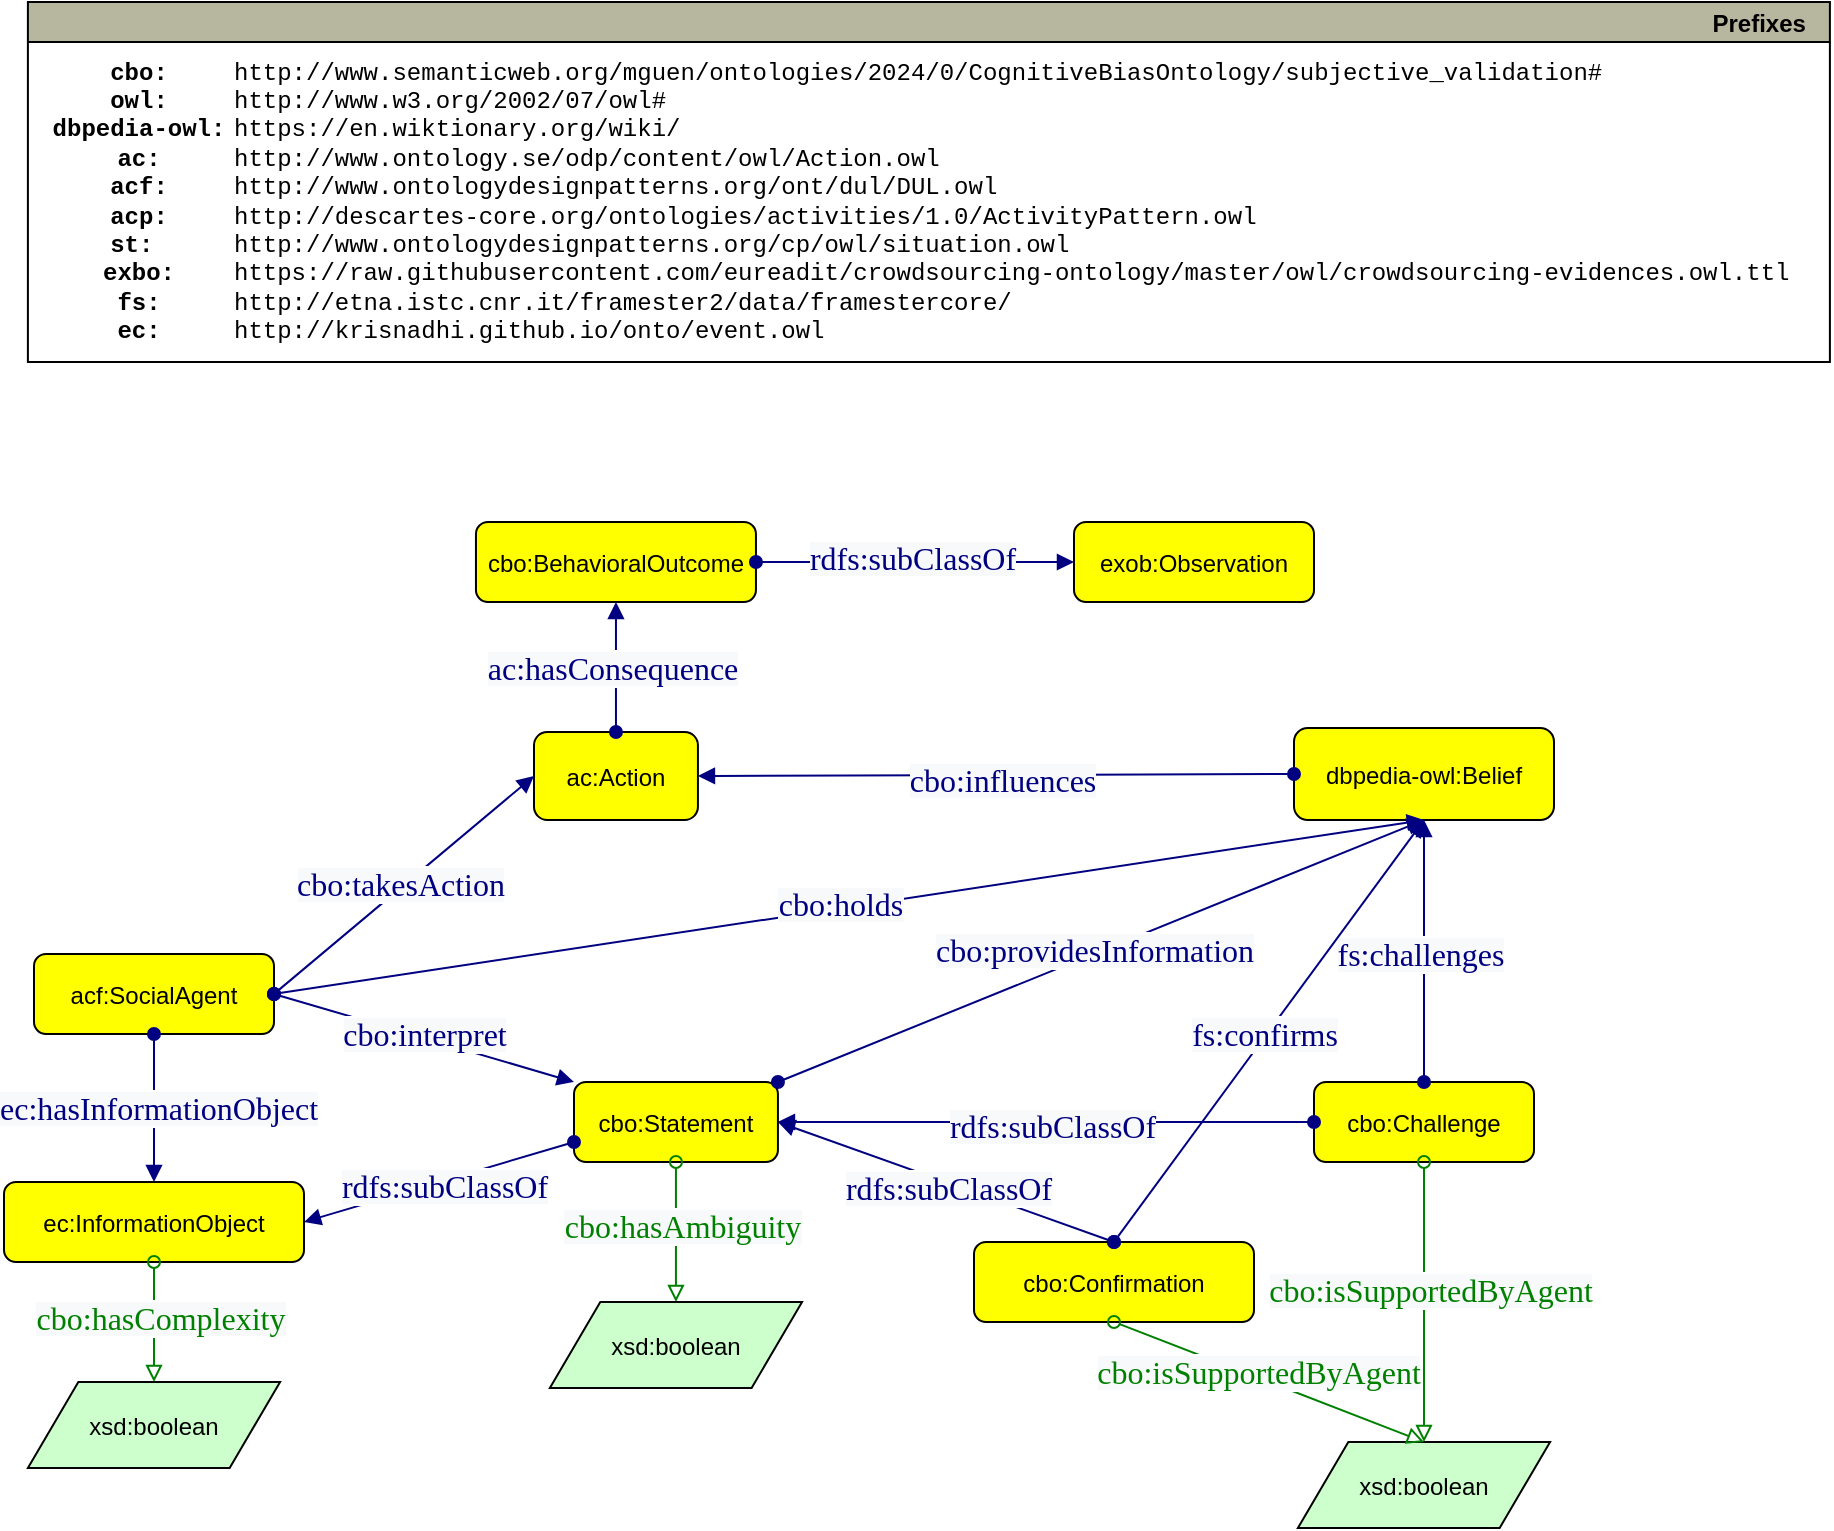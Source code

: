 <mxfile version="23.1.6" type="device">
  <diagram id="iQGNSwcvnQHqKglz7UHu" name="Pagina-1">
    <mxGraphModel dx="2145" dy="551" grid="1" gridSize="10" guides="1" tooltips="1" connect="1" arrows="1" fold="1" page="1" pageScale="1" pageWidth="827" pageHeight="1169" math="0" shadow="0">
      <root>
        <mxCell id="0" />
        <mxCell id="1" parent="0" />
        <mxCell id="FK0_PZGhbqb7LRUpvVdC-25" value="Prefixes" style="graphMlID=n0;shape=swimlane;startSize=20;fillColor=#b7b69e;strokeColor=#000000;strokeWidth=1.0;align=right;spacingRight=10;fontStyle=1" parent="1" vertex="1">
          <mxGeometry x="-13.05" y="220" width="901" height="180" as="geometry" />
        </mxCell>
        <mxCell id="FK0_PZGhbqb7LRUpvVdC-26" value="&lt;b&gt;cbo:&lt;br&gt;owl:&lt;br&gt;dbpedia-owl:&lt;br&gt;&lt;/b&gt;&lt;b style=&quot;border-color: var(--border-color);&quot;&gt;ac:&lt;br style=&quot;border-color: var(--border-color);&quot;&gt;acf:&lt;br style=&quot;border-color: var(--border-color);&quot;&gt;acp:&lt;br style=&quot;border-color: var(--border-color);&quot;&gt;st:&lt;/b&gt;&lt;b&gt;&amp;nbsp;&lt;br&gt;exbo:&lt;br&gt;fs:&lt;br&gt;ec:&lt;br&gt;&lt;/b&gt;" style="text;html=1;align=center;verticalAlign=middle;resizable=0;points=[];autosize=1;fontFamily=Courier New;" parent="FK0_PZGhbqb7LRUpvVdC-25" vertex="1">
          <mxGeometry x="-0.004" y="20.0" width="110" height="160" as="geometry" />
        </mxCell>
        <mxCell id="FK0_PZGhbqb7LRUpvVdC-27" value="http://www.semanticweb.org/mguen/ontologies/2024/0/CognitiveBiasOntology/subjective_validation#&lt;br&gt;http://www.w3.org/2002/07/owl#&lt;br&gt;https://en.wiktionary.org/wiki/&lt;br style=&quot;border-color: var(--border-color);&quot;&gt;http://www.ontology.se/odp/content/owl/Action.owl&lt;br style=&quot;border-color: var(--border-color);&quot;&gt;http://www.ontologydesignpatterns.org/ont/dul/DUL.owl&lt;br style=&quot;border-color: var(--border-color);&quot;&gt;http://descartes-core.org/ontologies/activities/1.0/ActivityPattern.owl&lt;br style=&quot;border-color: var(--border-color);&quot;&gt;http://www.ontologydesignpatterns.org/cp/owl/situation.owl&lt;br&gt;https://raw.githubusercontent.com/eureadit/crowdsourcing-ontology/master/owl/crowdsourcing-evidences.owl.ttl&lt;br&gt;http://etna.istc.cnr.it/framester2/data/framestercore/&lt;br&gt;http://krisnadhi.github.io/onto/event.owl" style="text;html=1;align=left;verticalAlign=middle;resizable=0;points=[];autosize=1;fontFamily=Courier New;" parent="FK0_PZGhbqb7LRUpvVdC-25" vertex="1">
          <mxGeometry x="100.996" y="20.0" width="800" height="160" as="geometry" />
        </mxCell>
        <mxCell id="XbOm65sPVmNjpE3-k6f0-1" value="ac:Action" style="graphMlID=n4;shape=rect;rounded=1;arcsize=30;fillColor=#ffff00;strokeColor=#000000;strokeWidth=1.0" parent="1" vertex="1">
          <mxGeometry x="240" y="585" width="81.968" height="44" as="geometry" />
        </mxCell>
        <mxCell id="XbOm65sPVmNjpE3-k6f0-2" value="dbpedia-owl:Belief" style="graphMlID=n4;shape=rect;rounded=1;arcsize=30;fillColor=#ffff00;strokeColor=#000000;strokeWidth=1.0" parent="1" vertex="1">
          <mxGeometry x="620" y="583" width="130" height="46" as="geometry" />
        </mxCell>
        <mxCell id="XbOm65sPVmNjpE3-k6f0-4" value="cbo:Confirmation" style="graphMlID=n4;shape=rect;rounded=1;arcsize=30;fillColor=#ffff00;strokeColor=#000000;strokeWidth=1.0" parent="1" vertex="1">
          <mxGeometry x="460" y="840" width="140" height="40" as="geometry" />
        </mxCell>
        <mxCell id="XbOm65sPVmNjpE3-k6f0-5" value="cbo:Challenge" style="graphMlID=n4;shape=rect;rounded=1;arcsize=30;fillColor=#ffff00;strokeColor=#000000;strokeWidth=1.0" parent="1" vertex="1">
          <mxGeometry x="630" y="760" width="110" height="40" as="geometry" />
        </mxCell>
        <mxCell id="XbOm65sPVmNjpE3-k6f0-6" value="ec:InformationObject" style="graphMlID=n4;shape=rect;rounded=1;arcsize=30;fillColor=#ffff00;strokeColor=#000000;strokeWidth=1.0" parent="1" vertex="1">
          <mxGeometry x="-25" y="810" width="150" height="40" as="geometry" />
        </mxCell>
        <mxCell id="XbOm65sPVmNjpE3-k6f0-8" value="cbo:Statement" style="graphMlID=n4;shape=rect;rounded=1;arcsize=30;fillColor=#ffff00;strokeColor=#000000;strokeWidth=1.0" parent="1" vertex="1">
          <mxGeometry x="260" y="760" width="101.97" height="40" as="geometry" />
        </mxCell>
        <mxCell id="i1EKOqoUmg5Az1GfvQWz-1" value="" style="graphMlID=e0;rounded=0;endArrow=block;strokeColor=#000080;strokeWidth=1.0;startArrow=oval;startFill=1;endFill=1;exitX=0.5;exitY=0;exitDx=0;exitDy=0;entryX=0.5;entryY=1;entryDx=0;entryDy=0;" parent="1" source="XbOm65sPVmNjpE3-k6f0-5" target="XbOm65sPVmNjpE3-k6f0-2" edge="1">
          <mxGeometry relative="1" as="geometry">
            <mxPoint x="390" y="710.082" as="sourcePoint" />
            <mxPoint x="541" y="710" as="targetPoint" />
          </mxGeometry>
        </mxCell>
        <mxCell id="i1EKOqoUmg5Az1GfvQWz-2" value="&lt;span style=&quot;color: rgb(0 , 0 , 128) ; font-family: &amp;quot;dialog&amp;quot; ; font-size: 16px ; background-color: rgb(248 , 249 , 250)&quot;&gt;fs:challenges&lt;/span&gt;" style="text;html=1;align=center;verticalAlign=middle;resizable=0;points=[];labelBackgroundColor=#ffffff;" parent="i1EKOqoUmg5Az1GfvQWz-1" vertex="1" connectable="0">
          <mxGeometry x="-0.017" y="2" relative="1" as="geometry">
            <mxPoint as="offset" />
          </mxGeometry>
        </mxCell>
        <mxCell id="i1EKOqoUmg5Az1GfvQWz-3" value="" style="graphMlID=e0;rounded=0;endArrow=block;strokeColor=#000080;strokeWidth=1.0;startArrow=oval;startFill=1;endFill=1;exitX=0.5;exitY=0;exitDx=0;exitDy=0;entryX=0.5;entryY=1;entryDx=0;entryDy=0;" parent="1" source="XbOm65sPVmNjpE3-k6f0-4" target="XbOm65sPVmNjpE3-k6f0-2" edge="1">
          <mxGeometry relative="1" as="geometry">
            <mxPoint x="570" y="710.082" as="sourcePoint" />
            <mxPoint x="721" y="710" as="targetPoint" />
          </mxGeometry>
        </mxCell>
        <mxCell id="i1EKOqoUmg5Az1GfvQWz-4" value="&lt;span style=&quot;color: rgb(0 , 0 , 128) ; font-family: &amp;quot;dialog&amp;quot; ; font-size: 16px ; background-color: rgb(248 , 249 , 250)&quot;&gt;fs:confirms&lt;/span&gt;" style="text;html=1;align=center;verticalAlign=middle;resizable=0;points=[];labelBackgroundColor=#ffffff;" parent="i1EKOqoUmg5Az1GfvQWz-3" vertex="1" connectable="0">
          <mxGeometry x="-0.017" y="2" relative="1" as="geometry">
            <mxPoint as="offset" />
          </mxGeometry>
        </mxCell>
        <mxCell id="i1EKOqoUmg5Az1GfvQWz-5" value="exob:Observation" style="graphMlID=n4;shape=rect;rounded=1;arcsize=30;fillColor=#ffff00;strokeColor=#000000;strokeWidth=1.0" parent="1" vertex="1">
          <mxGeometry x="510" y="480" width="120" height="40" as="geometry" />
        </mxCell>
        <mxCell id="i1EKOqoUmg5Az1GfvQWz-6" value="cbo:BehavioralOutcome" style="graphMlID=n4;shape=rect;rounded=1;arcsize=30;fillColor=#ffff00;strokeColor=#000000;strokeWidth=1.0" parent="1" vertex="1">
          <mxGeometry x="210.98" y="480" width="140" height="40" as="geometry" />
        </mxCell>
        <mxCell id="i1EKOqoUmg5Az1GfvQWz-7" value="acf:SocialAgent" style="graphMlID=n4;shape=rect;rounded=1;arcsize=30;fillColor=#ffff00;strokeColor=#000000;strokeWidth=1.0" parent="1" vertex="1">
          <mxGeometry x="-10" y="696" width="120" height="40" as="geometry" />
        </mxCell>
        <mxCell id="i1EKOqoUmg5Az1GfvQWz-8" value="" style="graphMlID=e0;rounded=0;endArrow=block;strokeColor=#000080;strokeWidth=1.0;startArrow=oval;startFill=1;endFill=1;exitX=0.5;exitY=0;exitDx=0;exitDy=0;entryX=0.5;entryY=1;entryDx=0;entryDy=0;" parent="1" source="XbOm65sPVmNjpE3-k6f0-1" target="i1EKOqoUmg5Az1GfvQWz-6" edge="1">
          <mxGeometry relative="1" as="geometry">
            <mxPoint x="400" y="710.082" as="sourcePoint" />
            <mxPoint x="551" y="710" as="targetPoint" />
          </mxGeometry>
        </mxCell>
        <mxCell id="i1EKOqoUmg5Az1GfvQWz-9" value="&lt;span style=&quot;color: rgb(0 , 0 , 128) ; font-family: &amp;quot;dialog&amp;quot; ; font-size: 16px ; background-color: rgb(248 , 249 , 250)&quot;&gt;ac:hasConsequence&lt;/span&gt;" style="text;html=1;align=center;verticalAlign=middle;resizable=0;points=[];labelBackgroundColor=#ffffff;" parent="i1EKOqoUmg5Az1GfvQWz-8" vertex="1" connectable="0">
          <mxGeometry x="-0.017" y="2" relative="1" as="geometry">
            <mxPoint as="offset" />
          </mxGeometry>
        </mxCell>
        <mxCell id="i1EKOqoUmg5Az1GfvQWz-10" value="" style="graphMlID=e0;rounded=0;endArrow=block;strokeColor=#000080;strokeWidth=1.0;startArrow=oval;startFill=1;endFill=1;exitX=0.5;exitY=1;exitDx=0;exitDy=0;entryX=0.5;entryY=0;entryDx=0;entryDy=0;" parent="1" source="i1EKOqoUmg5Az1GfvQWz-7" target="XbOm65sPVmNjpE3-k6f0-6" edge="1">
          <mxGeometry relative="1" as="geometry">
            <mxPoint x="400" y="710.082" as="sourcePoint" />
            <mxPoint x="551" y="710" as="targetPoint" />
          </mxGeometry>
        </mxCell>
        <mxCell id="i1EKOqoUmg5Az1GfvQWz-11" value="&lt;span style=&quot;color: rgb(0 , 0 , 128) ; font-family: &amp;quot;dialog&amp;quot; ; font-size: 16px ; background-color: rgb(248 , 249 , 250)&quot;&gt;ec:hasInformationObject&lt;/span&gt;" style="text;html=1;align=center;verticalAlign=middle;resizable=0;points=[];labelBackgroundColor=#ffffff;" parent="i1EKOqoUmg5Az1GfvQWz-10" vertex="1" connectable="0">
          <mxGeometry x="-0.017" y="2" relative="1" as="geometry">
            <mxPoint as="offset" />
          </mxGeometry>
        </mxCell>
        <mxCell id="i1EKOqoUmg5Az1GfvQWz-12" value="" style="graphMlID=e0;rounded=0;endArrow=block;strokeColor=#000080;strokeWidth=1.0;startArrow=oval;startFill=1;endFill=1;exitX=1;exitY=0.5;exitDx=0;exitDy=0;entryX=0.5;entryY=1;entryDx=0;entryDy=0;" parent="1" source="i1EKOqoUmg5Az1GfvQWz-7" target="XbOm65sPVmNjpE3-k6f0-2" edge="1">
          <mxGeometry relative="1" as="geometry">
            <mxPoint x="400" y="740.082" as="sourcePoint" />
            <mxPoint x="551" y="740" as="targetPoint" />
          </mxGeometry>
        </mxCell>
        <mxCell id="i1EKOqoUmg5Az1GfvQWz-13" value="&lt;span style=&quot;color: rgb(0 , 0 , 128) ; font-family: &amp;quot;dialog&amp;quot; ; font-size: 16px ; background-color: rgb(248 , 249 , 250)&quot;&gt;cbo:holds&lt;/span&gt;" style="text;html=1;align=center;verticalAlign=middle;resizable=0;points=[];labelBackgroundColor=#ffffff;" parent="i1EKOqoUmg5Az1GfvQWz-12" vertex="1" connectable="0">
          <mxGeometry x="-0.017" y="2" relative="1" as="geometry">
            <mxPoint as="offset" />
          </mxGeometry>
        </mxCell>
        <mxCell id="i1EKOqoUmg5Az1GfvQWz-14" value="" style="graphMlID=e0;rounded=0;endArrow=block;strokeColor=#000080;strokeWidth=1.0;startArrow=oval;startFill=1;endFill=1;exitX=1;exitY=0.5;exitDx=0;exitDy=0;entryX=0;entryY=0;entryDx=0;entryDy=0;" parent="1" source="i1EKOqoUmg5Az1GfvQWz-7" target="XbOm65sPVmNjpE3-k6f0-8" edge="1">
          <mxGeometry relative="1" as="geometry">
            <mxPoint x="400" y="740.082" as="sourcePoint" />
            <mxPoint x="551" y="740" as="targetPoint" />
          </mxGeometry>
        </mxCell>
        <mxCell id="i1EKOqoUmg5Az1GfvQWz-15" value="&lt;span style=&quot;color: rgb(0 , 0 , 128) ; font-family: &amp;quot;dialog&amp;quot; ; font-size: 16px ; background-color: rgb(248 , 249 , 250)&quot;&gt;cbo:interpret&lt;/span&gt;" style="text;html=1;align=center;verticalAlign=middle;resizable=0;points=[];labelBackgroundColor=#ffffff;" parent="i1EKOqoUmg5Az1GfvQWz-14" vertex="1" connectable="0">
          <mxGeometry x="-0.017" y="2" relative="1" as="geometry">
            <mxPoint as="offset" />
          </mxGeometry>
        </mxCell>
        <mxCell id="i1EKOqoUmg5Az1GfvQWz-18" value="" style="graphMlID=e0;rounded=0;endArrow=block;strokeColor=#000080;strokeWidth=1.0;startArrow=oval;startFill=1;endFill=1;exitX=1;exitY=0;exitDx=0;exitDy=0;entryX=0.5;entryY=1;entryDx=0;entryDy=0;" parent="1" source="XbOm65sPVmNjpE3-k6f0-8" target="XbOm65sPVmNjpE3-k6f0-2" edge="1">
          <mxGeometry relative="1" as="geometry">
            <mxPoint x="400" y="740.082" as="sourcePoint" />
            <mxPoint x="551" y="740" as="targetPoint" />
          </mxGeometry>
        </mxCell>
        <mxCell id="i1EKOqoUmg5Az1GfvQWz-19" value="&lt;span style=&quot;color: rgb(0 , 0 , 128) ; font-family: &amp;quot;dialog&amp;quot; ; font-size: 16px ; background-color: rgb(248 , 249 , 250)&quot;&gt;cbo:providesInformation&lt;/span&gt;" style="text;html=1;align=center;verticalAlign=middle;resizable=0;points=[];labelBackgroundColor=#ffffff;" parent="i1EKOqoUmg5Az1GfvQWz-18" vertex="1" connectable="0">
          <mxGeometry x="-0.017" y="2" relative="1" as="geometry">
            <mxPoint as="offset" />
          </mxGeometry>
        </mxCell>
        <mxCell id="i1EKOqoUmg5Az1GfvQWz-20" value="" style="graphMlID=e0;rounded=0;endArrow=block;strokeColor=#000080;strokeWidth=1.0;startArrow=oval;startFill=1;endFill=1;exitX=1;exitY=0.5;exitDx=0;exitDy=0;entryX=0;entryY=0.5;entryDx=0;entryDy=0;" parent="1" source="i1EKOqoUmg5Az1GfvQWz-7" target="XbOm65sPVmNjpE3-k6f0-1" edge="1">
          <mxGeometry relative="1" as="geometry">
            <mxPoint x="400" y="740.082" as="sourcePoint" />
            <mxPoint x="551" y="740" as="targetPoint" />
          </mxGeometry>
        </mxCell>
        <mxCell id="i1EKOqoUmg5Az1GfvQWz-21" value="&lt;span style=&quot;color: rgb(0 , 0 , 128) ; font-family: &amp;quot;dialog&amp;quot; ; font-size: 16px ; background-color: rgb(248 , 249 , 250)&quot;&gt;cbo:takesAction&lt;/span&gt;" style="text;html=1;align=center;verticalAlign=middle;resizable=0;points=[];labelBackgroundColor=#ffffff;" parent="i1EKOqoUmg5Az1GfvQWz-20" vertex="1" connectable="0">
          <mxGeometry x="-0.017" y="2" relative="1" as="geometry">
            <mxPoint as="offset" />
          </mxGeometry>
        </mxCell>
        <mxCell id="i1EKOqoUmg5Az1GfvQWz-22" value="" style="graphMlID=e0;rounded=0;endArrow=block;strokeColor=#000080;strokeWidth=1.0;startArrow=oval;startFill=1;endFill=1;exitX=0.5;exitY=0;exitDx=0;exitDy=0;entryX=1;entryY=0.5;entryDx=0;entryDy=0;" parent="1" source="XbOm65sPVmNjpE3-k6f0-4" target="XbOm65sPVmNjpE3-k6f0-8" edge="1">
          <mxGeometry relative="1" as="geometry">
            <mxPoint x="820" y="740.082" as="sourcePoint" />
            <mxPoint x="870" y="730" as="targetPoint" />
          </mxGeometry>
        </mxCell>
        <mxCell id="i1EKOqoUmg5Az1GfvQWz-23" value="&lt;span style=&quot;color: rgb(0 , 0 , 128) ; font-family: &amp;quot;dialog&amp;quot; ; font-size: 16px ; background-color: rgb(248 , 249 , 250)&quot;&gt;rdfs:subClassOf&lt;/span&gt;" style="text;html=1;align=center;verticalAlign=middle;resizable=0;points=[];labelBackgroundColor=#ffffff;" parent="i1EKOqoUmg5Az1GfvQWz-22" vertex="1" connectable="0">
          <mxGeometry x="-0.017" y="2" relative="1" as="geometry">
            <mxPoint as="offset" />
          </mxGeometry>
        </mxCell>
        <mxCell id="i1EKOqoUmg5Az1GfvQWz-25" value="" style="graphMlID=e0;rounded=0;endArrow=block;strokeColor=#000080;strokeWidth=1.0;startArrow=oval;startFill=1;endFill=1;exitX=0;exitY=0.5;exitDx=0;exitDy=0;entryX=1;entryY=0.5;entryDx=0;entryDy=0;" parent="1" source="XbOm65sPVmNjpE3-k6f0-5" target="XbOm65sPVmNjpE3-k6f0-8" edge="1">
          <mxGeometry relative="1" as="geometry">
            <mxPoint x="820" y="740.082" as="sourcePoint" />
            <mxPoint x="870" y="730" as="targetPoint" />
          </mxGeometry>
        </mxCell>
        <mxCell id="i1EKOqoUmg5Az1GfvQWz-26" value="&lt;span style=&quot;color: rgb(0 , 0 , 128) ; font-family: &amp;quot;dialog&amp;quot; ; font-size: 16px ; background-color: rgb(248 , 249 , 250)&quot;&gt;rdfs:subClassOf&lt;/span&gt;" style="text;html=1;align=center;verticalAlign=middle;resizable=0;points=[];labelBackgroundColor=#ffffff;" parent="i1EKOqoUmg5Az1GfvQWz-25" vertex="1" connectable="0">
          <mxGeometry x="-0.017" y="2" relative="1" as="geometry">
            <mxPoint as="offset" />
          </mxGeometry>
        </mxCell>
        <mxCell id="i1EKOqoUmg5Az1GfvQWz-27" value="" style="graphMlID=e0;rounded=0;endArrow=block;strokeColor=#000080;strokeWidth=1.0;startArrow=oval;startFill=1;endFill=1;exitX=0;exitY=0.75;exitDx=0;exitDy=0;entryX=1;entryY=0.5;entryDx=0;entryDy=0;" parent="1" source="XbOm65sPVmNjpE3-k6f0-8" target="XbOm65sPVmNjpE3-k6f0-6" edge="1">
          <mxGeometry relative="1" as="geometry">
            <mxPoint x="240" y="780.082" as="sourcePoint" />
            <mxPoint x="391" y="780" as="targetPoint" />
          </mxGeometry>
        </mxCell>
        <mxCell id="i1EKOqoUmg5Az1GfvQWz-28" value="&lt;span style=&quot;color: rgb(0 , 0 , 128) ; font-family: &amp;quot;dialog&amp;quot; ; font-size: 16px ; background-color: rgb(248 , 249 , 250)&quot;&gt;rdfs:subClassOf&lt;/span&gt;" style="text;html=1;align=center;verticalAlign=middle;resizable=0;points=[];labelBackgroundColor=#ffffff;" parent="i1EKOqoUmg5Az1GfvQWz-27" vertex="1" connectable="0">
          <mxGeometry x="-0.017" y="2" relative="1" as="geometry">
            <mxPoint as="offset" />
          </mxGeometry>
        </mxCell>
        <mxCell id="i1EKOqoUmg5Az1GfvQWz-31" value="" style="graphMlID=e0;rounded=0;endArrow=block;strokeColor=#000080;strokeWidth=1.0;startArrow=oval;startFill=1;endFill=1;exitX=1;exitY=0.5;exitDx=0;exitDy=0;entryX=0;entryY=0.5;entryDx=0;entryDy=0;" parent="1" source="i1EKOqoUmg5Az1GfvQWz-6" target="i1EKOqoUmg5Az1GfvQWz-5" edge="1">
          <mxGeometry relative="1" as="geometry">
            <mxPoint x="480" y="680.082" as="sourcePoint" />
            <mxPoint x="631" y="680" as="targetPoint" />
          </mxGeometry>
        </mxCell>
        <mxCell id="i1EKOqoUmg5Az1GfvQWz-32" value="&lt;span style=&quot;color: rgb(0 , 0 , 128) ; font-family: &amp;quot;dialog&amp;quot; ; font-size: 16px ; background-color: rgb(248 , 249 , 250)&quot;&gt;rdfs:subClassOf&lt;/span&gt;" style="text;html=1;align=center;verticalAlign=middle;resizable=0;points=[];labelBackgroundColor=#ffffff;" parent="i1EKOqoUmg5Az1GfvQWz-31" vertex="1" connectable="0">
          <mxGeometry x="-0.017" y="2" relative="1" as="geometry">
            <mxPoint as="offset" />
          </mxGeometry>
        </mxCell>
        <mxCell id="i1EKOqoUmg5Az1GfvQWz-36" value="" style="graphMlID=e0;rounded=0;endArrow=block;strokeColor=#000080;strokeWidth=1.0;startArrow=oval;startFill=1;endFill=1;exitX=0;exitY=0.5;exitDx=0;exitDy=0;entryX=1;entryY=0.5;entryDx=0;entryDy=0;" parent="1" source="XbOm65sPVmNjpE3-k6f0-2" target="XbOm65sPVmNjpE3-k6f0-1" edge="1">
          <mxGeometry relative="1" as="geometry">
            <mxPoint x="470" y="760.082" as="sourcePoint" />
            <mxPoint x="621" y="760" as="targetPoint" />
          </mxGeometry>
        </mxCell>
        <mxCell id="i1EKOqoUmg5Az1GfvQWz-37" value="&lt;span style=&quot;color: rgb(0 , 0 , 128) ; font-family: &amp;quot;dialog&amp;quot; ; font-size: 16px ; background-color: rgb(248 , 249 , 250)&quot;&gt;cbo:influences&lt;br&gt;&lt;/span&gt;" style="text;html=1;align=center;verticalAlign=middle;resizable=0;points=[];labelBackgroundColor=#ffffff;" parent="i1EKOqoUmg5Az1GfvQWz-36" vertex="1" connectable="0">
          <mxGeometry x="-0.017" y="2" relative="1" as="geometry">
            <mxPoint as="offset" />
          </mxGeometry>
        </mxCell>
        <mxCell id="i1EKOqoUmg5Az1GfvQWz-39" value="" style="graphMlID=e2;rounded=0;endArrow=block;strokeColor=#008000;strokeWidth=1.0;startArrow=oval;startFill=0;endFill=0;exitX=0.5;exitY=1;exitDx=0;exitDy=0;entryX=0.5;entryY=0;entryDx=0;entryDy=0;" parent="1" source="XbOm65sPVmNjpE3-k6f0-8" target="i1EKOqoUmg5Az1GfvQWz-41" edge="1">
          <mxGeometry relative="1" as="geometry">
            <mxPoint x="380" y="750" as="sourcePoint" />
            <mxPoint x="560" y="860" as="targetPoint" />
          </mxGeometry>
        </mxCell>
        <mxCell id="i1EKOqoUmg5Az1GfvQWz-40" value="&lt;font face=&quot;dialog&quot; color=&quot;#008000&quot;&gt;&lt;span style=&quot;font-size: 16px; background-color: rgb(248, 249, 250);&quot;&gt;cbo:hasAmbiguity&lt;/span&gt;&lt;/font&gt;" style="text;html=1;align=center;verticalAlign=middle;resizable=0;points=[];labelBackgroundColor=#ffffff;" parent="i1EKOqoUmg5Az1GfvQWz-39" vertex="1" connectable="0">
          <mxGeometry x="-0.09" y="3" relative="1" as="geometry">
            <mxPoint as="offset" />
          </mxGeometry>
        </mxCell>
        <mxCell id="i1EKOqoUmg5Az1GfvQWz-41" value="xsd:boolean" style="graphMlID=n6;shape=parallelogram;fillColor=#ccffcc;strokeColor=#000000;strokeWidth=1.0" parent="1" vertex="1">
          <mxGeometry x="247.933" y="870" width="126.095" height="43" as="geometry" />
        </mxCell>
        <mxCell id="i1EKOqoUmg5Az1GfvQWz-46" value="" style="graphMlID=e2;rounded=0;endArrow=block;strokeColor=#008000;strokeWidth=1.0;startArrow=oval;startFill=0;endFill=0;exitX=0.5;exitY=1;exitDx=0;exitDy=0;" parent="1" source="XbOm65sPVmNjpE3-k6f0-5" target="i1EKOqoUmg5Az1GfvQWz-48" edge="1">
          <mxGeometry relative="1" as="geometry">
            <mxPoint x="380" y="750" as="sourcePoint" />
            <mxPoint x="685" y="860" as="targetPoint" />
          </mxGeometry>
        </mxCell>
        <mxCell id="i1EKOqoUmg5Az1GfvQWz-47" value="&lt;span style=&quot;color: rgb(0 , 128 , 0) ; font-family: &amp;quot;dialog&amp;quot; ; font-size: 16px ; background-color: rgb(248 , 249 , 250)&quot;&gt;cbo:isSupportedByAgent&lt;/span&gt;" style="text;html=1;align=center;verticalAlign=middle;resizable=0;points=[];labelBackgroundColor=#ffffff;" parent="i1EKOqoUmg5Az1GfvQWz-46" vertex="1" connectable="0">
          <mxGeometry x="-0.09" y="3" relative="1" as="geometry">
            <mxPoint as="offset" />
          </mxGeometry>
        </mxCell>
        <mxCell id="i1EKOqoUmg5Az1GfvQWz-48" value="xsd:boolean" style="graphMlID=n6;shape=parallelogram;fillColor=#ccffcc;strokeColor=#000000;strokeWidth=1.0" parent="1" vertex="1">
          <mxGeometry x="621.95" y="940" width="126.095" height="43" as="geometry" />
        </mxCell>
        <mxCell id="i1EKOqoUmg5Az1GfvQWz-49" value="xsd:boolean" style="graphMlID=n6;shape=parallelogram;fillColor=#ccffcc;strokeColor=#000000;strokeWidth=1.0" parent="1" vertex="1">
          <mxGeometry x="-13.05" y="910" width="126.095" height="43" as="geometry" />
        </mxCell>
        <mxCell id="i1EKOqoUmg5Az1GfvQWz-50" value="" style="graphMlID=e2;rounded=0;endArrow=block;strokeColor=#008000;strokeWidth=1.0;startArrow=oval;startFill=0;endFill=0;exitX=0.5;exitY=1;exitDx=0;exitDy=0;entryX=0.5;entryY=0;entryDx=0;entryDy=0;" parent="1" source="XbOm65sPVmNjpE3-k6f0-4" target="i1EKOqoUmg5Az1GfvQWz-48" edge="1">
          <mxGeometry relative="1" as="geometry">
            <mxPoint x="380" y="930" as="sourcePoint" />
            <mxPoint x="656.811" y="930.18" as="targetPoint" />
          </mxGeometry>
        </mxCell>
        <mxCell id="i1EKOqoUmg5Az1GfvQWz-51" value="&lt;font face=&quot;dialog&quot; color=&quot;#008000&quot;&gt;&lt;span style=&quot;font-size: 16px; background-color: rgb(248, 249, 250);&quot;&gt;cbo:isSupportedByAgent&lt;/span&gt;&lt;/font&gt;" style="text;html=1;align=center;verticalAlign=middle;resizable=0;points=[];labelBackgroundColor=#ffffff;" parent="i1EKOqoUmg5Az1GfvQWz-50" vertex="1" connectable="0">
          <mxGeometry x="-0.09" y="3" relative="1" as="geometry">
            <mxPoint as="offset" />
          </mxGeometry>
        </mxCell>
        <mxCell id="i1EKOqoUmg5Az1GfvQWz-52" value="" style="graphMlID=e2;rounded=0;endArrow=block;strokeColor=#008000;strokeWidth=1.0;startArrow=oval;startFill=0;endFill=0;exitX=0.5;exitY=1;exitDx=0;exitDy=0;entryX=0.5;entryY=0;entryDx=0;entryDy=0;" parent="1" source="XbOm65sPVmNjpE3-k6f0-6" target="i1EKOqoUmg5Az1GfvQWz-49" edge="1">
          <mxGeometry relative="1" as="geometry">
            <mxPoint x="380" y="860" as="sourcePoint" />
            <mxPoint x="656.811" y="860.18" as="targetPoint" />
          </mxGeometry>
        </mxCell>
        <mxCell id="i1EKOqoUmg5Az1GfvQWz-53" value="&lt;span style=&quot;color: rgb(0 , 128 , 0) ; font-family: &amp;quot;dialog&amp;quot; ; font-size: 16px ; background-color: rgb(248 , 249 , 250)&quot;&gt;cbo:hasComplexity&lt;/span&gt;" style="text;html=1;align=center;verticalAlign=middle;resizable=0;points=[];labelBackgroundColor=#ffffff;" parent="i1EKOqoUmg5Az1GfvQWz-52" vertex="1" connectable="0">
          <mxGeometry x="-0.09" y="3" relative="1" as="geometry">
            <mxPoint as="offset" />
          </mxGeometry>
        </mxCell>
      </root>
    </mxGraphModel>
  </diagram>
</mxfile>
